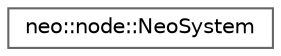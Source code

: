 digraph "Graphical Class Hierarchy"
{
 // LATEX_PDF_SIZE
  bgcolor="transparent";
  edge [fontname=Helvetica,fontsize=10,labelfontname=Helvetica,labelfontsize=10];
  node [fontname=Helvetica,fontsize=10,shape=box,height=0.2,width=0.4];
  rankdir="LR";
  Node0 [id="Node000000",label="neo::node::NeoSystem",height=0.2,width=0.4,color="grey40", fillcolor="white", style="filled",URL="$classneo_1_1node_1_1_neo_system.html",tooltip="Represents the Neo system that manages all core blockchain components."];
}
